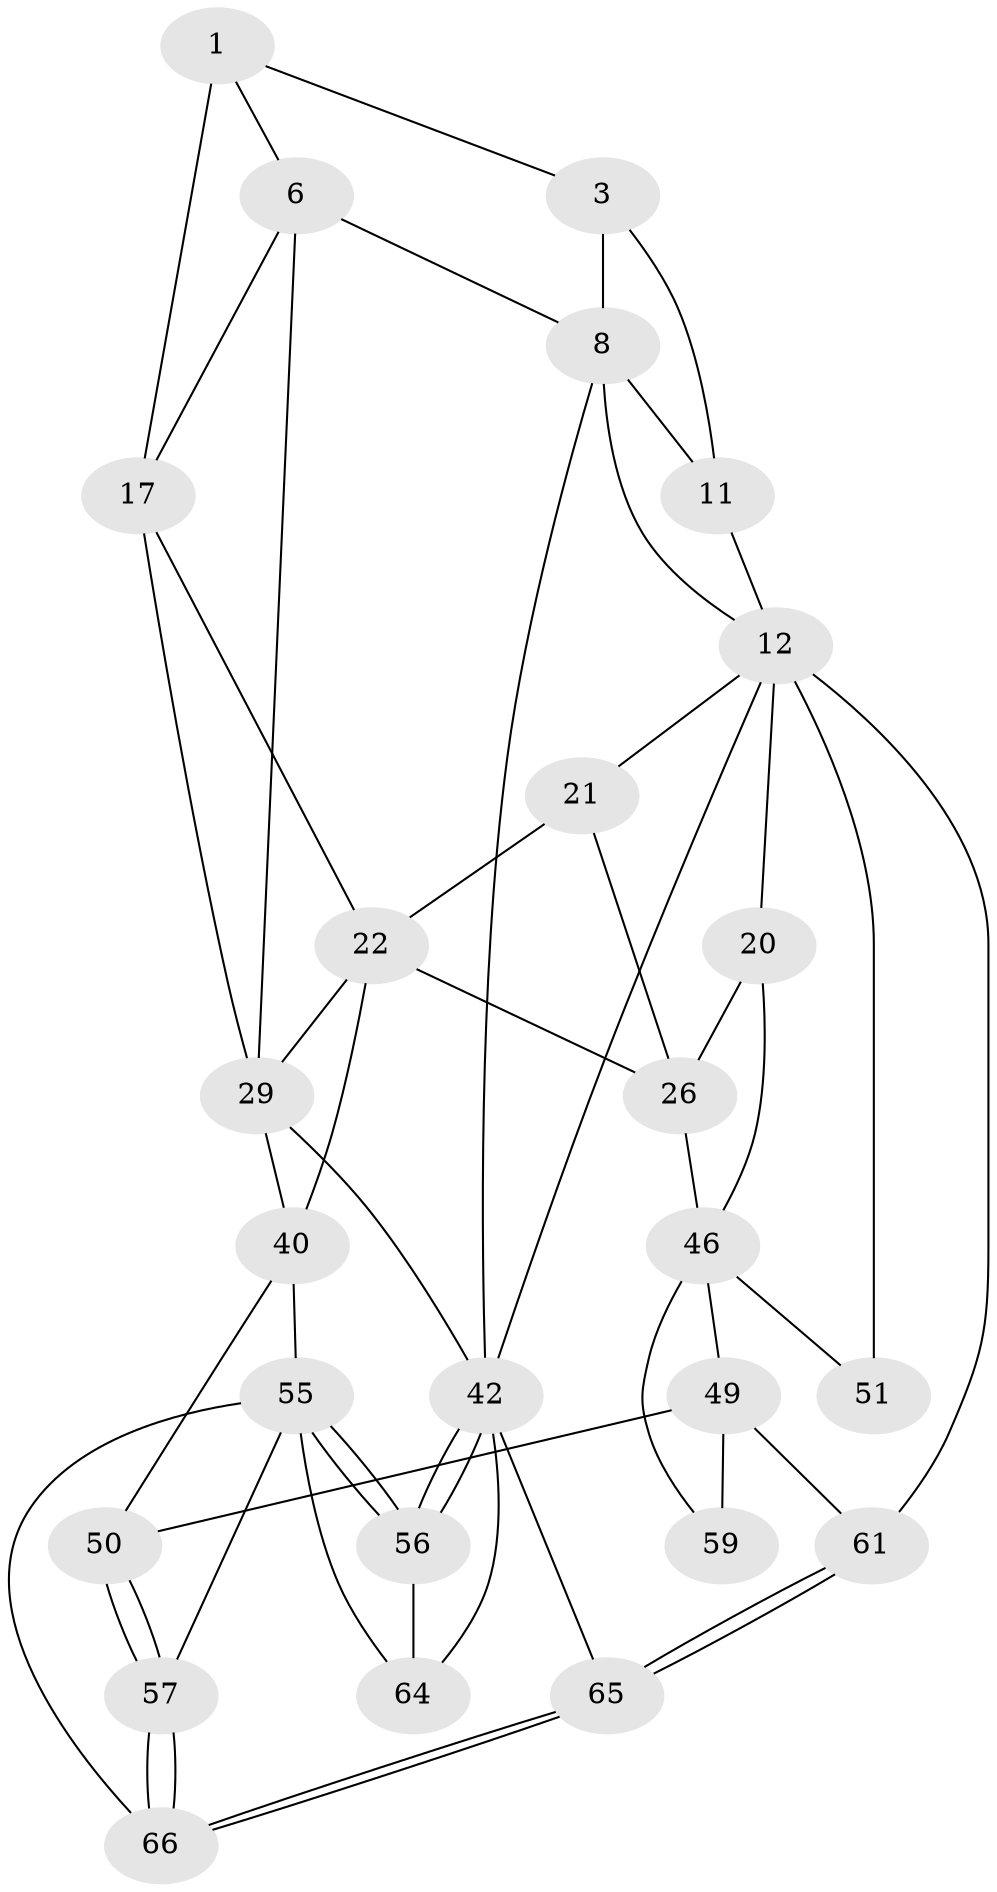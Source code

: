 // original degree distribution, {3: 0.04477611940298507, 6: 0.19402985074626866, 5: 0.5522388059701493, 4: 0.208955223880597}
// Generated by graph-tools (version 1.1) at 2025/21/03/04/25 18:21:18]
// undirected, 26 vertices, 55 edges
graph export_dot {
graph [start="1"]
  node [color=gray90,style=filled];
  1 [pos="+0.20563092685488749+0.13905525940032804",super="+5+2"];
  3 [pos="+0.5435679086003973+0.10569386157038488",super="+4"];
  6 [pos="+0.08588040223363451+0.27582480613397947",super="+7"];
  8 [pos="+0+0",super="+10+9"];
  11 [pos="+0.5609411073941094+0",super="+15"];
  12 [pos="+0.8778319272896399+0.1437786072563714",super="+13+16"];
  17 [pos="+0.41353681545474685+0.283454594910598",super="+18+24"];
  20 [pos="+1+0.47941492019482057",super="+25"];
  21 [pos="+0.6799316745594326+0.4062207833663959"];
  22 [pos="+0.474363659082375+0.46609074298304126",super="+23+35"];
  26 [pos="+0.7817934979505272+0.5197548731301339",super="+27+45"];
  29 [pos="+0.20215343448104198+0.5109024228404472",super="+30"];
  40 [pos="+0.27893640613206583+0.6474583017156761",super="+41+44"];
  42 [pos="+0+1",super="+43"];
  46 [pos="+0.8416308341559894+0.757098550919003",super="+53+47"];
  49 [pos="+0.6552845864197893+0.814722496730524",super="+62"];
  50 [pos="+0.43720147921105684+0.7570488702904539"];
  51 [pos="+1+0.8664800285179431",super="+52"];
  55 [pos="+0.16345248805518336+0.7951163053414185",super="+58"];
  56 [pos="+0.11339479618590709+0.8902787741077157"];
  57 [pos="+0.39715092556683385+0.8351776530446302"];
  59 [pos="+0.8205836544014519+0.8569003615223694"];
  61 [pos="+0.7146929136222571+1"];
  64 [pos="+0.20953759358383478+0.9553074561614354"];
  65 [pos="+0.44347612639486006+1"];
  66 [pos="+0.3986874166960147+0.8589871528940168"];
  1 -- 6;
  1 -- 3;
  1 -- 17 [weight=2];
  3 -- 11;
  3 -- 8;
  6 -- 17;
  6 -- 8;
  6 -- 29 [weight=2];
  8 -- 12 [weight=2];
  8 -- 42;
  8 -- 11;
  11 -- 12;
  12 -- 21;
  12 -- 20 [weight=2];
  12 -- 51 [weight=3];
  12 -- 42;
  12 -- 61;
  17 -- 29 [weight=2];
  17 -- 22;
  20 -- 26;
  20 -- 46;
  21 -- 22;
  21 -- 26;
  22 -- 40 [weight=2];
  22 -- 29;
  22 -- 26;
  26 -- 46;
  29 -- 40;
  29 -- 42;
  40 -- 55;
  40 -- 50;
  42 -- 56;
  42 -- 56;
  42 -- 64;
  42 -- 65;
  46 -- 59 [weight=2];
  46 -- 49;
  46 -- 51;
  49 -- 50;
  49 -- 59;
  49 -- 61;
  50 -- 57;
  50 -- 57;
  55 -- 56;
  55 -- 56;
  55 -- 64;
  55 -- 57;
  55 -- 66;
  56 -- 64;
  57 -- 66;
  57 -- 66;
  61 -- 65;
  61 -- 65;
  65 -- 66;
  65 -- 66;
}

